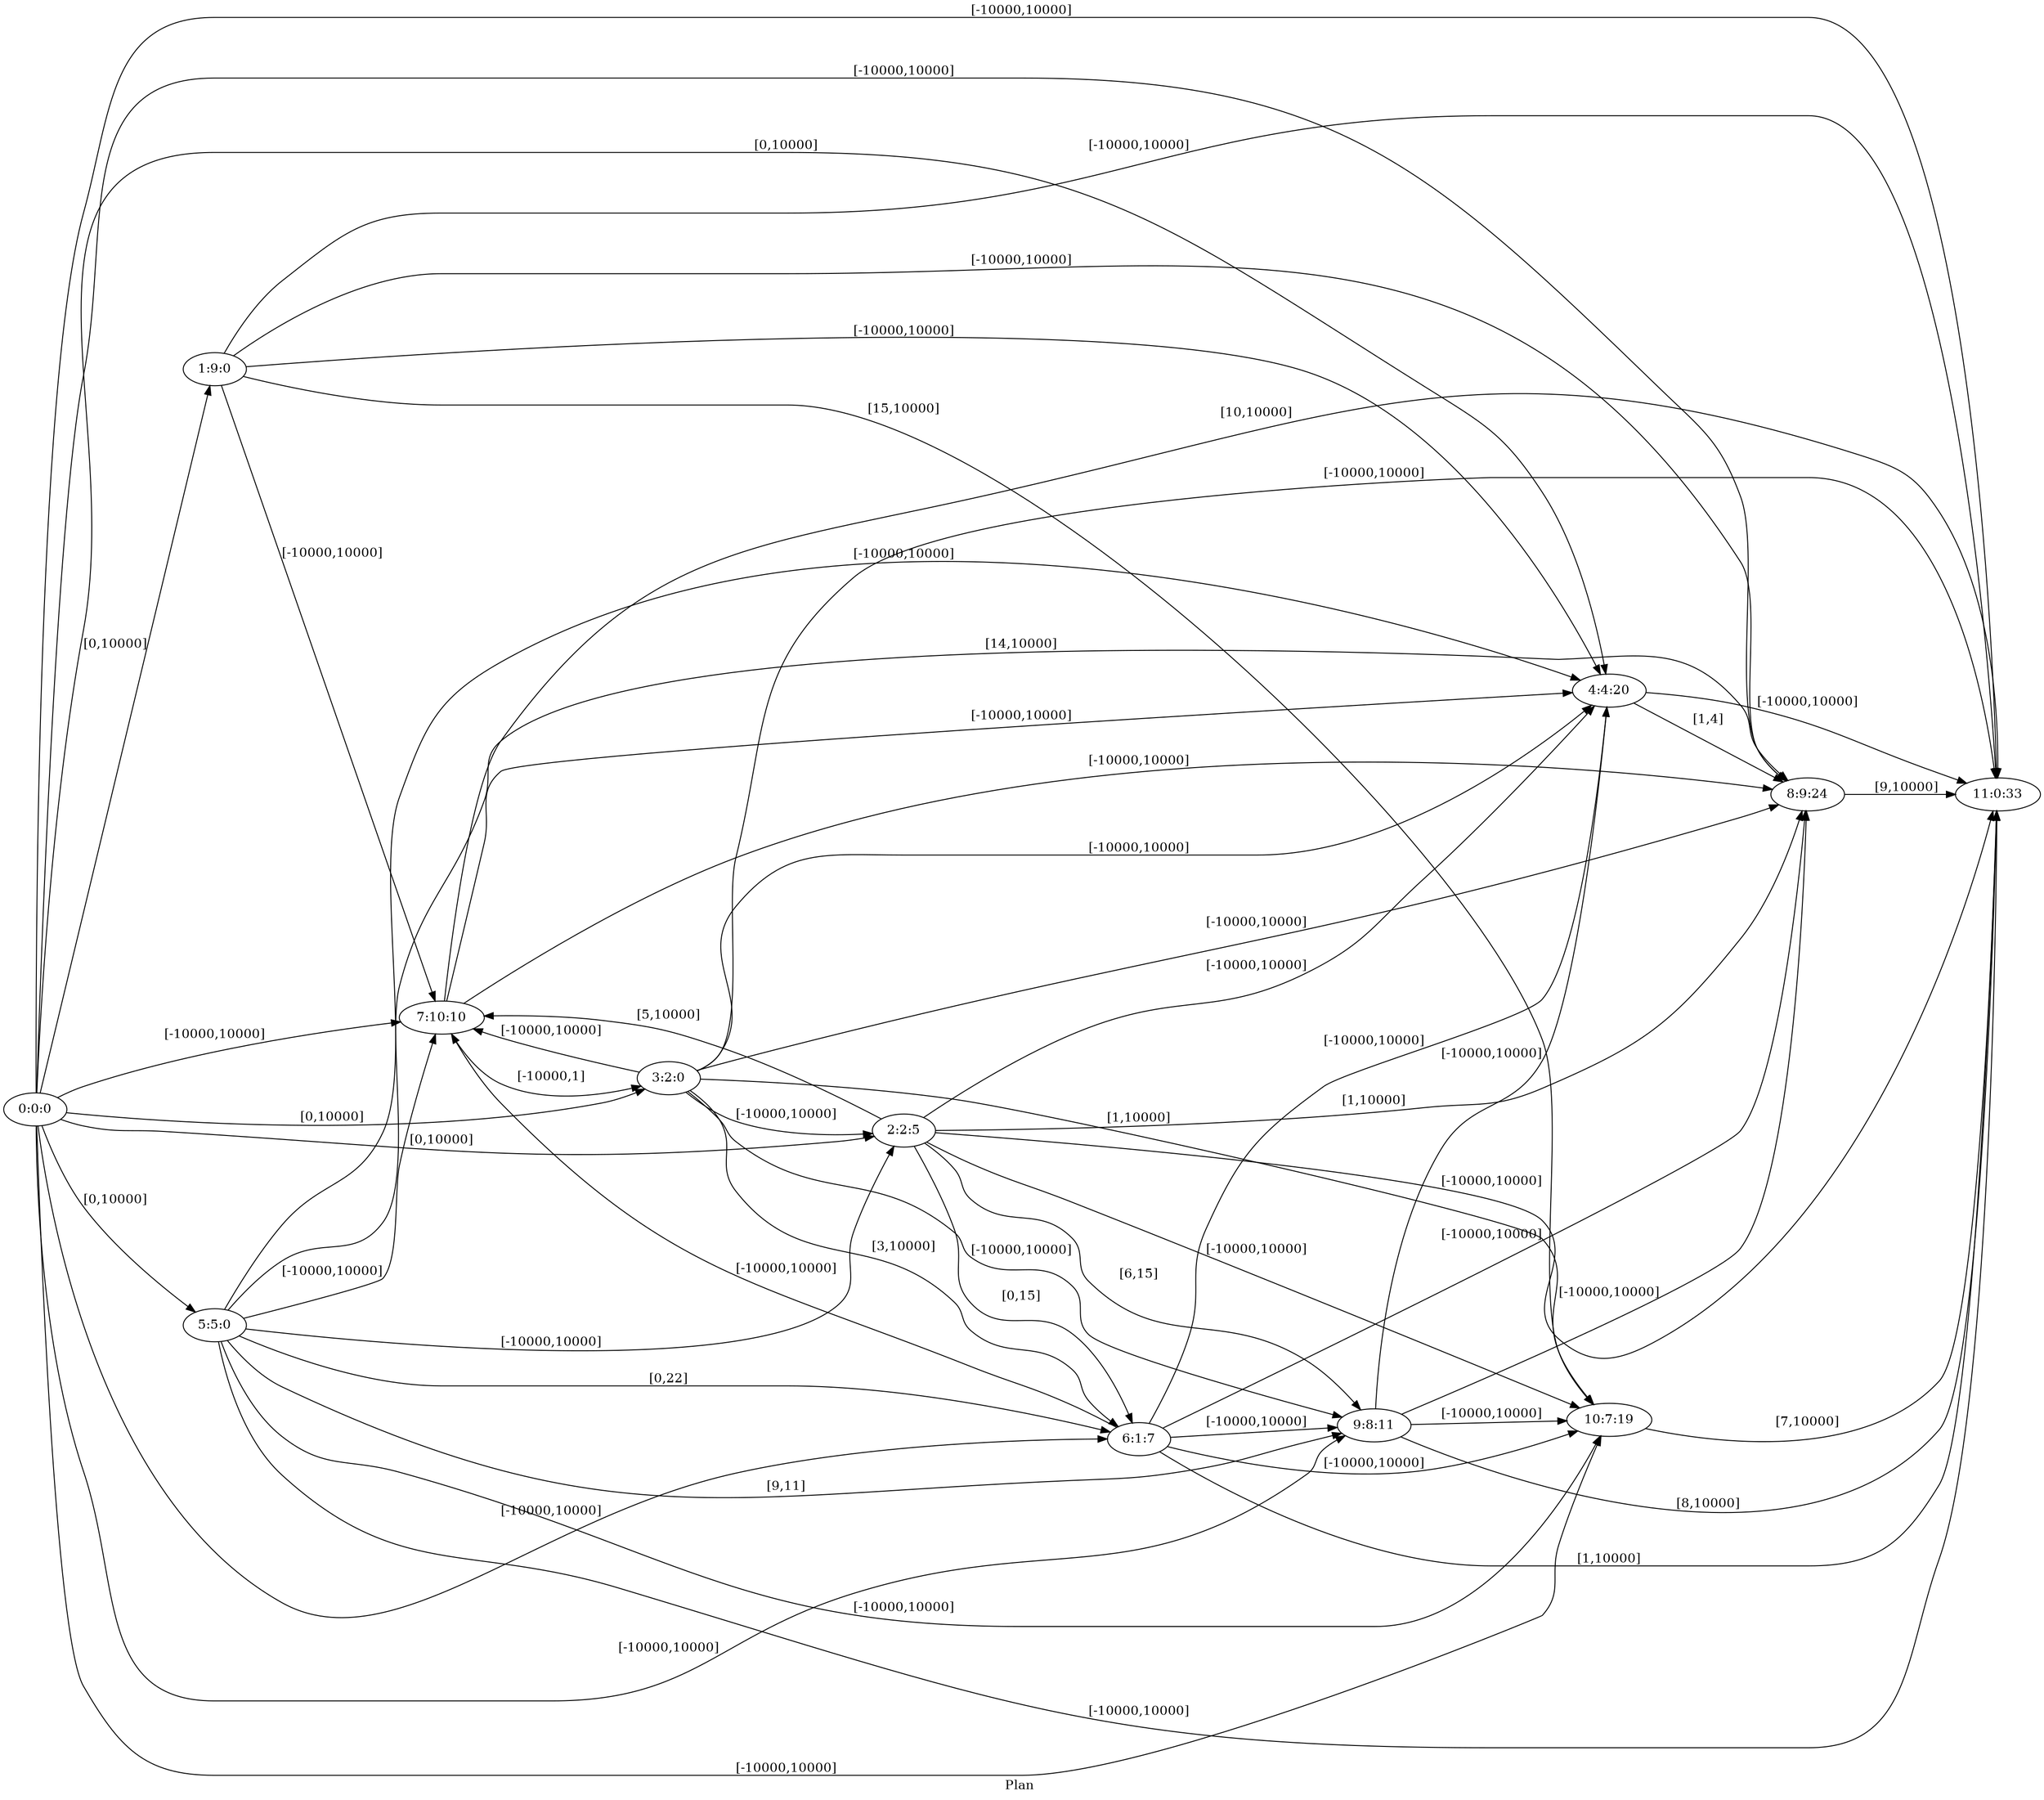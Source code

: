 digraph G {
 rankdir = LR;
 nodesep = .45; 
 size = 30;
label="Plan ";
 fldt = 0.802721;
"0:0:0"->"1:9:0"[ label = "[0,10000]"];
"0:0:0"->"2:2:5"[ label = "[0,10000]"];
"0:0:0"->"3:2:0"[ label = "[0,10000]"];
"0:0:0"->"4:4:20"[ label = "[0,10000]"];
"0:0:0"->"5:5:0"[ label = "[0,10000]"];
"0:0:0"->"6:1:7"[ label = "[-10000,10000]"];
"0:0:0"->"7:10:10"[ label = "[-10000,10000]"];
"0:0:0"->"8:9:24"[ label = "[-10000,10000]"];
"0:0:0"->"9:8:11"[ label = "[-10000,10000]"];
"0:0:0"->"10:7:19"[ label = "[-10000,10000]"];
"0:0:0"->"11:0:33"[ label = "[-10000,10000]"];
"1:9:0"->"4:4:20"[ label = "[-10000,10000]"];
"1:9:0"->"7:10:10"[ label = "[-10000,10000]"];
"1:9:0"->"8:9:24"[ label = "[-10000,10000]"];
"1:9:0"->"10:7:19"[ label = "[15,10000]"];
"1:9:0"->"11:0:33"[ label = "[-10000,10000]"];
"2:2:5"->"4:4:20"[ label = "[-10000,10000]"];
"2:2:5"->"6:1:7"[ label = "[0,15]"];
"2:2:5"->"7:10:10"[ label = "[5,10000]"];
"2:2:5"->"8:9:24"[ label = "[1,10000]"];
"2:2:5"->"9:8:11"[ label = "[6,15]"];
"2:2:5"->"10:7:19"[ label = "[-10000,10000]"];
"2:2:5"->"11:0:33"[ label = "[-10000,10000]"];
"3:2:0"->"2:2:5"[ label = "[-10000,10000]"];
"3:2:0"->"4:4:20"[ label = "[-10000,10000]"];
"3:2:0"->"6:1:7"[ label = "[3,10000]"];
"3:2:0"->"7:10:10"[ label = "[-10000,10000]"];
"3:2:0"->"8:9:24"[ label = "[-10000,10000]"];
"3:2:0"->"9:8:11"[ label = "[-10000,10000]"];
"3:2:0"->"10:7:19"[ label = "[1,10000]"];
"3:2:0"->"11:0:33"[ label = "[-10000,10000]"];
"4:4:20"->"8:9:24"[ label = "[1,4]"];
"4:4:20"->"11:0:33"[ label = "[-10000,10000]"];
"5:5:0"->"2:2:5"[ label = "[-10000,10000]"];
"5:5:0"->"4:4:20"[ label = "[-10000,10000]"];
"5:5:0"->"6:1:7"[ label = "[0,22]"];
"5:5:0"->"7:10:10"[ label = "[-10000,10000]"];
"5:5:0"->"8:9:24"[ label = "[14,10000]"];
"5:5:0"->"9:8:11"[ label = "[9,11]"];
"5:5:0"->"10:7:19"[ label = "[-10000,10000]"];
"5:5:0"->"11:0:33"[ label = "[-10000,10000]"];
"6:1:7"->"4:4:20"[ label = "[-10000,10000]"];
"6:1:7"->"7:10:10"[ label = "[-10000,10000]"];
"6:1:7"->"8:9:24"[ label = "[-10000,10000]"];
"6:1:7"->"9:8:11"[ label = "[-10000,10000]"];
"6:1:7"->"10:7:19"[ label = "[-10000,10000]"];
"6:1:7"->"11:0:33"[ label = "[1,10000]"];
"7:10:10"->"3:2:0"[ label = "[-10000,1]"];
"7:10:10"->"4:4:20"[ label = "[-10000,10000]"];
"7:10:10"->"8:9:24"[ label = "[-10000,10000]"];
"7:10:10"->"11:0:33"[ label = "[10,10000]"];
"8:9:24"->"11:0:33"[ label = "[9,10000]"];
"9:8:11"->"4:4:20"[ label = "[-10000,10000]"];
"9:8:11"->"8:9:24"[ label = "[-10000,10000]"];
"9:8:11"->"10:7:19"[ label = "[-10000,10000]"];
"9:8:11"->"11:0:33"[ label = "[8,10000]"];
"10:7:19"->"11:0:33"[ label = "[7,10000]"];
}
